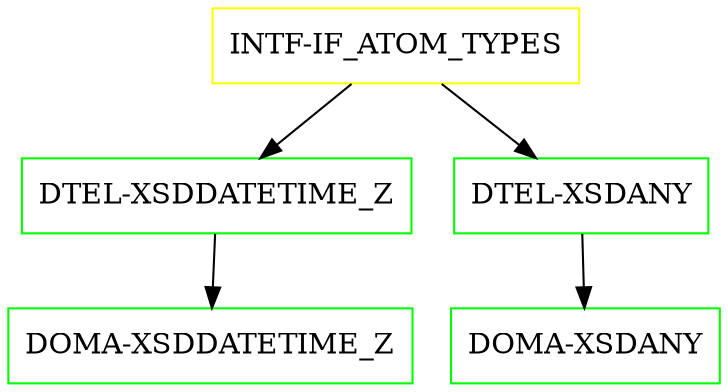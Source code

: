 digraph G {
  "INTF-IF_ATOM_TYPES" [shape=box,color=yellow];
  "DTEL-XSDDATETIME_Z" [shape=box,color=green,URL="./DTEL_XSDDATETIME_Z.html"];
  "DOMA-XSDDATETIME_Z" [shape=box,color=green,URL="./DOMA_XSDDATETIME_Z.html"];
  "DTEL-XSDANY" [shape=box,color=green,URL="./DTEL_XSDANY.html"];
  "DOMA-XSDANY" [shape=box,color=green,URL="./DOMA_XSDANY.html"];
  "INTF-IF_ATOM_TYPES" -> "DTEL-XSDANY";
  "INTF-IF_ATOM_TYPES" -> "DTEL-XSDDATETIME_Z";
  "DTEL-XSDDATETIME_Z" -> "DOMA-XSDDATETIME_Z";
  "DTEL-XSDANY" -> "DOMA-XSDANY";
}
